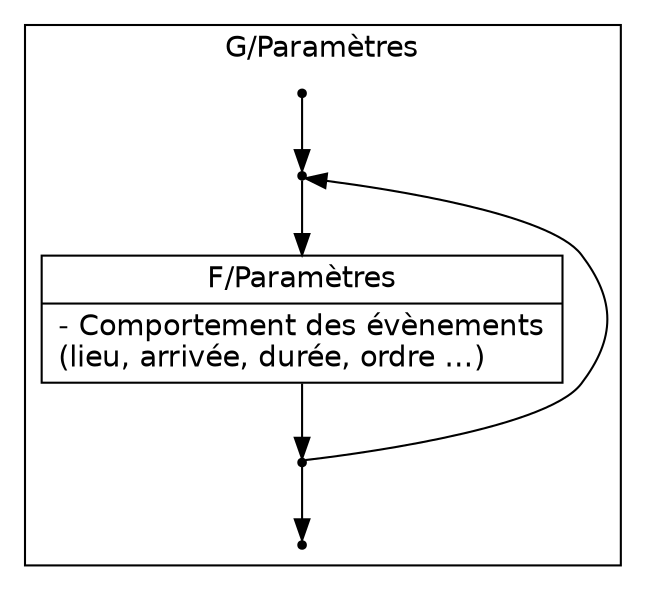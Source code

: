 digraph {
	
	fontname = "Bitstream Vera Sans"
	
	node [
		fontname = "Bitstream Vera Sans"
		shape = "record"
	]
	
	edge [
		fontname = "Bitstream Vera Sans"
	]

	subgraph clusterParamètres {
		label = "G/Paramètres"
		
		begin [
			shape = "point"
		]

		end [
			shape = "point"
		]
				
		up [
			shape = "point"
		]
	
		down [
			shape = "point"
		]
		
		Paramètres [
			label = "{F/Paramètres|- Comportement des évènements\l	(lieu, arrivée, durée, ordre …)\l}"
		]
		
	}

	begin -> up
	
	up -> Paramètres -> down
	
	down -> up [ constraint = false ]
	down -> end
	
}